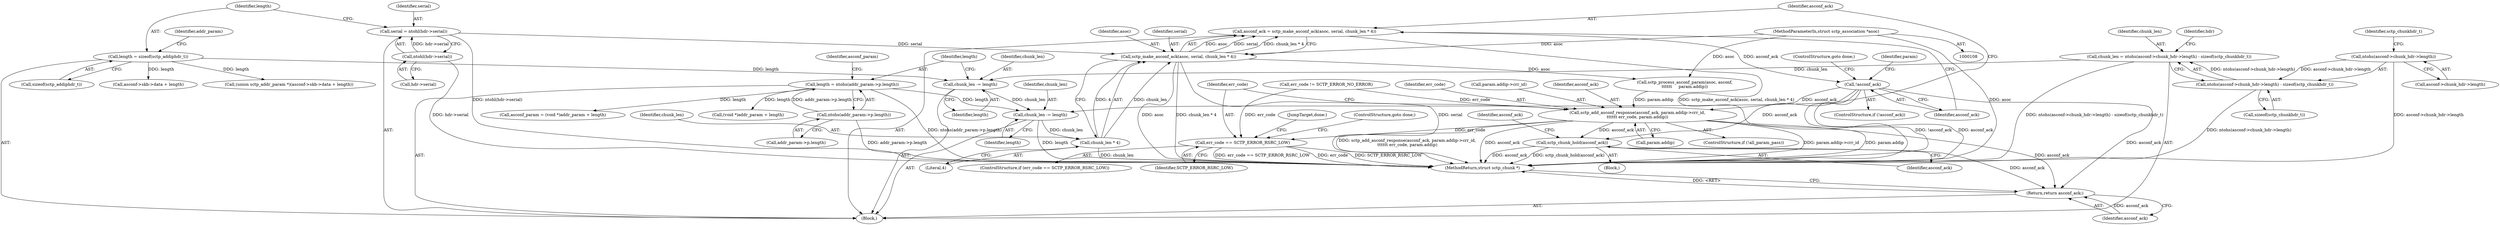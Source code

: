 digraph "0_linux_9de7922bc709eee2f609cd01d98aaedc4cf5ea74@pointer" {
"1000198" [label="(Call,asconf_ack = sctp_make_asconf_ack(asoc, serial, chunk_len * 4))"];
"1000200" [label="(Call,sctp_make_asconf_ack(asoc, serial, chunk_len * 4))"];
"1000109" [label="(MethodParameterIn,struct sctp_association *asoc)"];
"1000156" [label="(Call,serial = ntohl(hdr->serial))"];
"1000158" [label="(Call,ntohl(hdr->serial))"];
"1000203" [label="(Call,chunk_len * 4)"];
"1000195" [label="(Call,chunk_len -= length)"];
"1000180" [label="(Call,length = ntohs(addr_param->p.length))"];
"1000182" [label="(Call,ntohs(addr_param->p.length))"];
"1000177" [label="(Call,chunk_len -= length)"];
"1000162" [label="(Call,length = sizeof(sctp_addiphdr_t))"];
"1000136" [label="(Call,chunk_len = ntohs(asconf->chunk_hdr->length) - sizeof(sctp_chunkhdr_t))"];
"1000138" [label="(Call,ntohs(asconf->chunk_hdr->length) - sizeof(sctp_chunkhdr_t))"];
"1000139" [label="(Call,ntohs(asconf->chunk_hdr->length))"];
"1000207" [label="(Call,!asconf_ack)"];
"1000246" [label="(Call,sctp_add_asconf_response(asconf_ack, param.addip->crr_id,\n\t\t\t\t\t\t err_code, param.addip))"];
"1000258" [label="(Call,err_code == SCTP_ERROR_RSRC_LOW)"];
"1000272" [label="(Call,sctp_chunk_hold(asconf_ack))"];
"1000283" [label="(Return,return asconf_ack;)"];
"1000109" [label="(MethodParameterIn,struct sctp_association *asoc)"];
"1000180" [label="(Call,length = ntohs(addr_param->p.length))"];
"1000230" [label="(Call,sctp_process_asconf_param(asoc, asconf,\n\t\t\t\t\t\t     param.addip))"];
"1000162" [label="(Call,length = sizeof(sctp_addiphdr_t))"];
"1000208" [label="(Identifier,asconf_ack)"];
"1000181" [label="(Identifier,length)"];
"1000205" [label="(Literal,4)"];
"1000206" [label="(ControlStructure,if (!asconf_ack))"];
"1000159" [label="(Call,hdr->serial)"];
"1000136" [label="(Call,chunk_len = ntohs(asconf->chunk_hdr->length) - sizeof(sctp_chunkhdr_t))"];
"1000216" [label="(Identifier,param)"];
"1000177" [label="(Call,chunk_len -= length)"];
"1000139" [label="(Call,ntohs(asconf->chunk_hdr->length))"];
"1000183" [label="(Call,addr_param->p.length)"];
"1000140" [label="(Call,asconf->chunk_hdr->length)"];
"1000246" [label="(Call,sctp_add_asconf_response(asconf_ack, param.addip->crr_id,\n\t\t\t\t\t\t err_code, param.addip))"];
"1000254" [label="(Call,param.addip)"];
"1000285" [label="(MethodReturn,struct sctp_chunk *)"];
"1000247" [label="(Identifier,asconf_ack)"];
"1000253" [label="(Identifier,err_code)"];
"1000190" [label="(Call,(void *)addr_param + length)"];
"1000260" [label="(Identifier,SCTP_ERROR_RSRC_LOW)"];
"1000248" [label="(Call,param.addip->crr_id)"];
"1000271" [label="(Block,)"];
"1000258" [label="(Call,err_code == SCTP_ERROR_RSRC_LOW)"];
"1000111" [label="(Block,)"];
"1000204" [label="(Identifier,chunk_len)"];
"1000203" [label="(Call,chunk_len * 4)"];
"1000273" [label="(Identifier,asconf_ack)"];
"1000137" [label="(Identifier,chunk_len)"];
"1000243" [label="(ControlStructure,if (!all_param_pass))"];
"1000284" [label="(Identifier,asconf_ack)"];
"1000156" [label="(Call,serial = ntohl(hdr->serial))"];
"1000157" [label="(Identifier,serial)"];
"1000257" [label="(ControlStructure,if (err_code == SCTP_ERROR_RSRC_LOW))"];
"1000200" [label="(Call,sctp_make_asconf_ack(asoc, serial, chunk_len * 4))"];
"1000197" [label="(Identifier,length)"];
"1000182" [label="(Call,ntohs(addr_param->p.length))"];
"1000189" [label="(Identifier,asconf_param)"];
"1000209" [label="(ControlStructure,goto done;)"];
"1000207" [label="(Call,!asconf_ack)"];
"1000167" [label="(Identifier,addr_param)"];
"1000198" [label="(Call,asconf_ack = sctp_make_asconf_ack(asoc, serial, chunk_len * 4))"];
"1000179" [label="(Identifier,length)"];
"1000195" [label="(Call,chunk_len -= length)"];
"1000138" [label="(Call,ntohs(asconf->chunk_hdr->length) - sizeof(sctp_chunkhdr_t))"];
"1000262" [label="(JumpTarget,done:)"];
"1000145" [label="(Call,sizeof(sctp_chunkhdr_t))"];
"1000277" [label="(Identifier,asconf_ack)"];
"1000272" [label="(Call,sctp_chunk_hold(asconf_ack))"];
"1000170" [label="(Call,asconf->skb->data + length)"];
"1000178" [label="(Identifier,chunk_len)"];
"1000199" [label="(Identifier,asconf_ack)"];
"1000196" [label="(Identifier,chunk_len)"];
"1000283" [label="(Return,return asconf_ack;)"];
"1000158" [label="(Call,ntohl(hdr->serial))"];
"1000237" [label="(Call,err_code != SCTP_ERROR_NO_ERROR)"];
"1000168" [label="(Call,(union sctp_addr_param *)(asconf->skb->data + length))"];
"1000202" [label="(Identifier,serial)"];
"1000259" [label="(Identifier,err_code)"];
"1000188" [label="(Call,asconf_param = (void *)addr_param + length)"];
"1000146" [label="(Identifier,sctp_chunkhdr_t)"];
"1000201" [label="(Identifier,asoc)"];
"1000148" [label="(Identifier,hdr)"];
"1000163" [label="(Identifier,length)"];
"1000164" [label="(Call,sizeof(sctp_addiphdr_t))"];
"1000261" [label="(ControlStructure,goto done;)"];
"1000198" -> "1000111"  [label="AST: "];
"1000198" -> "1000200"  [label="CFG: "];
"1000199" -> "1000198"  [label="AST: "];
"1000200" -> "1000198"  [label="AST: "];
"1000208" -> "1000198"  [label="CFG: "];
"1000198" -> "1000285"  [label="DDG: sctp_make_asconf_ack(asoc, serial, chunk_len * 4)"];
"1000200" -> "1000198"  [label="DDG: asoc"];
"1000200" -> "1000198"  [label="DDG: serial"];
"1000200" -> "1000198"  [label="DDG: chunk_len * 4"];
"1000198" -> "1000207"  [label="DDG: asconf_ack"];
"1000200" -> "1000203"  [label="CFG: "];
"1000201" -> "1000200"  [label="AST: "];
"1000202" -> "1000200"  [label="AST: "];
"1000203" -> "1000200"  [label="AST: "];
"1000200" -> "1000285"  [label="DDG: asoc"];
"1000200" -> "1000285"  [label="DDG: chunk_len * 4"];
"1000200" -> "1000285"  [label="DDG: serial"];
"1000109" -> "1000200"  [label="DDG: asoc"];
"1000156" -> "1000200"  [label="DDG: serial"];
"1000203" -> "1000200"  [label="DDG: chunk_len"];
"1000203" -> "1000200"  [label="DDG: 4"];
"1000200" -> "1000230"  [label="DDG: asoc"];
"1000109" -> "1000108"  [label="AST: "];
"1000109" -> "1000285"  [label="DDG: asoc"];
"1000109" -> "1000230"  [label="DDG: asoc"];
"1000156" -> "1000111"  [label="AST: "];
"1000156" -> "1000158"  [label="CFG: "];
"1000157" -> "1000156"  [label="AST: "];
"1000158" -> "1000156"  [label="AST: "];
"1000163" -> "1000156"  [label="CFG: "];
"1000156" -> "1000285"  [label="DDG: ntohl(hdr->serial)"];
"1000158" -> "1000156"  [label="DDG: hdr->serial"];
"1000158" -> "1000159"  [label="CFG: "];
"1000159" -> "1000158"  [label="AST: "];
"1000158" -> "1000285"  [label="DDG: hdr->serial"];
"1000203" -> "1000205"  [label="CFG: "];
"1000204" -> "1000203"  [label="AST: "];
"1000205" -> "1000203"  [label="AST: "];
"1000203" -> "1000285"  [label="DDG: chunk_len"];
"1000195" -> "1000203"  [label="DDG: chunk_len"];
"1000195" -> "1000111"  [label="AST: "];
"1000195" -> "1000197"  [label="CFG: "];
"1000196" -> "1000195"  [label="AST: "];
"1000197" -> "1000195"  [label="AST: "];
"1000199" -> "1000195"  [label="CFG: "];
"1000195" -> "1000285"  [label="DDG: length"];
"1000180" -> "1000195"  [label="DDG: length"];
"1000177" -> "1000195"  [label="DDG: chunk_len"];
"1000180" -> "1000111"  [label="AST: "];
"1000180" -> "1000182"  [label="CFG: "];
"1000181" -> "1000180"  [label="AST: "];
"1000182" -> "1000180"  [label="AST: "];
"1000189" -> "1000180"  [label="CFG: "];
"1000180" -> "1000285"  [label="DDG: ntohs(addr_param->p.length)"];
"1000182" -> "1000180"  [label="DDG: addr_param->p.length"];
"1000180" -> "1000188"  [label="DDG: length"];
"1000180" -> "1000190"  [label="DDG: length"];
"1000182" -> "1000183"  [label="CFG: "];
"1000183" -> "1000182"  [label="AST: "];
"1000182" -> "1000285"  [label="DDG: addr_param->p.length"];
"1000177" -> "1000111"  [label="AST: "];
"1000177" -> "1000179"  [label="CFG: "];
"1000178" -> "1000177"  [label="AST: "];
"1000179" -> "1000177"  [label="AST: "];
"1000181" -> "1000177"  [label="CFG: "];
"1000162" -> "1000177"  [label="DDG: length"];
"1000136" -> "1000177"  [label="DDG: chunk_len"];
"1000162" -> "1000111"  [label="AST: "];
"1000162" -> "1000164"  [label="CFG: "];
"1000163" -> "1000162"  [label="AST: "];
"1000164" -> "1000162"  [label="AST: "];
"1000167" -> "1000162"  [label="CFG: "];
"1000162" -> "1000168"  [label="DDG: length"];
"1000162" -> "1000170"  [label="DDG: length"];
"1000136" -> "1000111"  [label="AST: "];
"1000136" -> "1000138"  [label="CFG: "];
"1000137" -> "1000136"  [label="AST: "];
"1000138" -> "1000136"  [label="AST: "];
"1000148" -> "1000136"  [label="CFG: "];
"1000136" -> "1000285"  [label="DDG: ntohs(asconf->chunk_hdr->length) - sizeof(sctp_chunkhdr_t)"];
"1000138" -> "1000136"  [label="DDG: ntohs(asconf->chunk_hdr->length)"];
"1000138" -> "1000145"  [label="CFG: "];
"1000139" -> "1000138"  [label="AST: "];
"1000145" -> "1000138"  [label="AST: "];
"1000138" -> "1000285"  [label="DDG: ntohs(asconf->chunk_hdr->length)"];
"1000139" -> "1000138"  [label="DDG: asconf->chunk_hdr->length"];
"1000139" -> "1000140"  [label="CFG: "];
"1000140" -> "1000139"  [label="AST: "];
"1000146" -> "1000139"  [label="CFG: "];
"1000139" -> "1000285"  [label="DDG: asconf->chunk_hdr->length"];
"1000207" -> "1000206"  [label="AST: "];
"1000207" -> "1000208"  [label="CFG: "];
"1000208" -> "1000207"  [label="AST: "];
"1000209" -> "1000207"  [label="CFG: "];
"1000216" -> "1000207"  [label="CFG: "];
"1000207" -> "1000285"  [label="DDG: !asconf_ack"];
"1000207" -> "1000285"  [label="DDG: asconf_ack"];
"1000207" -> "1000246"  [label="DDG: asconf_ack"];
"1000207" -> "1000272"  [label="DDG: asconf_ack"];
"1000207" -> "1000283"  [label="DDG: asconf_ack"];
"1000246" -> "1000243"  [label="AST: "];
"1000246" -> "1000254"  [label="CFG: "];
"1000247" -> "1000246"  [label="AST: "];
"1000248" -> "1000246"  [label="AST: "];
"1000253" -> "1000246"  [label="AST: "];
"1000254" -> "1000246"  [label="AST: "];
"1000259" -> "1000246"  [label="CFG: "];
"1000246" -> "1000285"  [label="DDG: param.addip->crr_id"];
"1000246" -> "1000285"  [label="DDG: param.addip"];
"1000246" -> "1000285"  [label="DDG: sctp_add_asconf_response(asconf_ack, param.addip->crr_id,\n\t\t\t\t\t\t err_code, param.addip)"];
"1000246" -> "1000285"  [label="DDG: asconf_ack"];
"1000237" -> "1000246"  [label="DDG: err_code"];
"1000230" -> "1000246"  [label="DDG: param.addip"];
"1000246" -> "1000258"  [label="DDG: err_code"];
"1000246" -> "1000272"  [label="DDG: asconf_ack"];
"1000246" -> "1000283"  [label="DDG: asconf_ack"];
"1000258" -> "1000257"  [label="AST: "];
"1000258" -> "1000260"  [label="CFG: "];
"1000259" -> "1000258"  [label="AST: "];
"1000260" -> "1000258"  [label="AST: "];
"1000261" -> "1000258"  [label="CFG: "];
"1000262" -> "1000258"  [label="CFG: "];
"1000258" -> "1000285"  [label="DDG: err_code"];
"1000258" -> "1000285"  [label="DDG: SCTP_ERROR_RSRC_LOW"];
"1000258" -> "1000285"  [label="DDG: err_code == SCTP_ERROR_RSRC_LOW"];
"1000237" -> "1000258"  [label="DDG: err_code"];
"1000272" -> "1000271"  [label="AST: "];
"1000272" -> "1000273"  [label="CFG: "];
"1000273" -> "1000272"  [label="AST: "];
"1000277" -> "1000272"  [label="CFG: "];
"1000272" -> "1000285"  [label="DDG: asconf_ack"];
"1000272" -> "1000285"  [label="DDG: sctp_chunk_hold(asconf_ack)"];
"1000272" -> "1000283"  [label="DDG: asconf_ack"];
"1000283" -> "1000111"  [label="AST: "];
"1000283" -> "1000284"  [label="CFG: "];
"1000284" -> "1000283"  [label="AST: "];
"1000285" -> "1000283"  [label="CFG: "];
"1000283" -> "1000285"  [label="DDG: <RET>"];
"1000284" -> "1000283"  [label="DDG: asconf_ack"];
}
